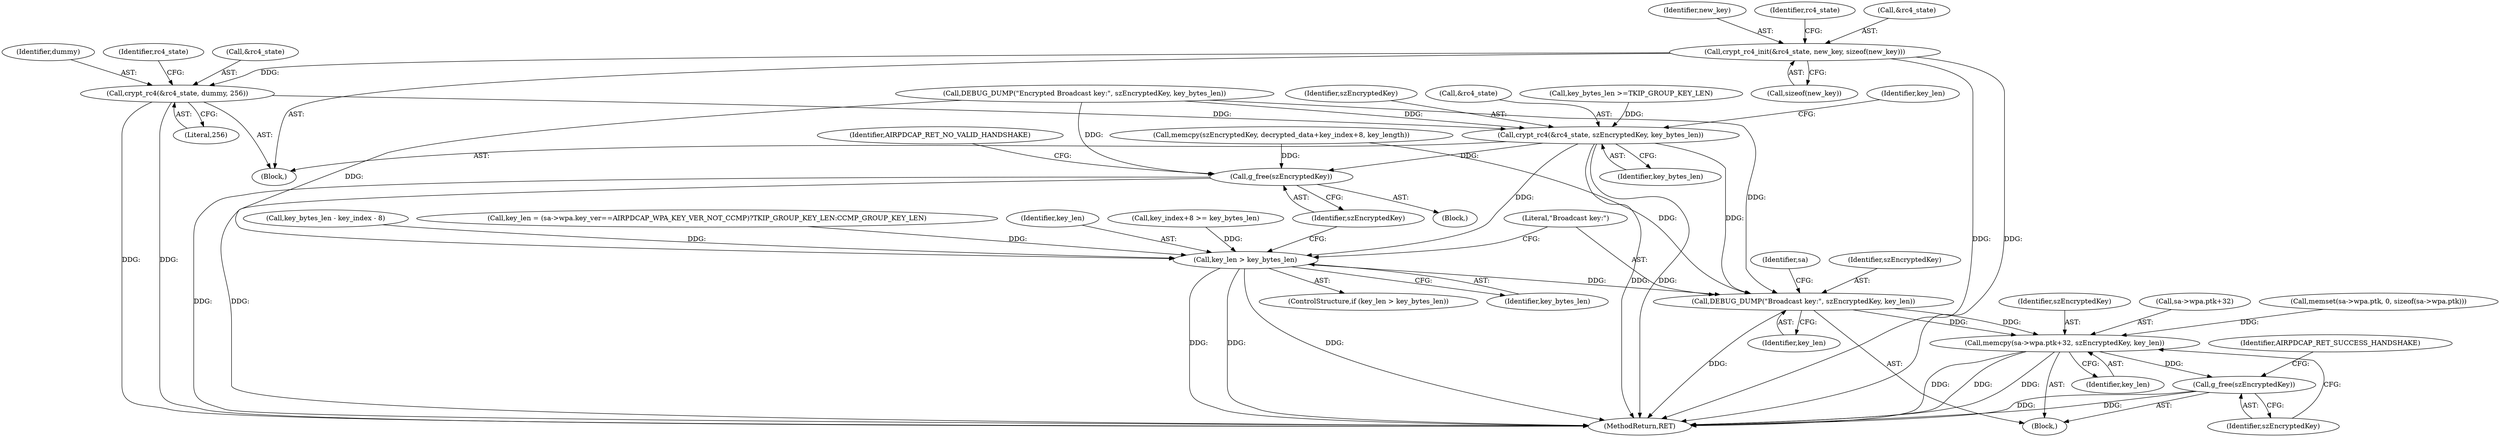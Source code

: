digraph "0_wireshark_b6d838eebf4456192360654092e5587c5207f185@API" {
"1000287" [label="(Call,crypt_rc4_init(&rc4_state, new_key, sizeof(new_key)))"];
"1000293" [label="(Call,crypt_rc4(&rc4_state, dummy, 256))"];
"1000298" [label="(Call,crypt_rc4(&rc4_state, szEncryptedKey, key_bytes_len))"];
"1000480" [label="(Call,key_len > key_bytes_len)"];
"1000488" [label="(Call,DEBUG_DUMP(\"Broadcast key:\", szEncryptedKey, key_len))"];
"1000516" [label="(Call,memcpy(sa->wpa.ptk+32, szEncryptedKey, key_len))"];
"1000526" [label="(Call,g_free(szEncryptedKey))"];
"1000484" [label="(Call,g_free(szEncryptedKey))"];
"1000481" [label="(Identifier,key_len)"];
"1000301" [label="(Identifier,szEncryptedKey)"];
"1000479" [label="(ControlStructure,if (key_len > key_bytes_len))"];
"1000411" [label="(Call,key_index+8 >= key_bytes_len)"];
"1000418" [label="(Call,key_bytes_len - key_index - 8)"];
"1000467" [label="(Call,key_len = (sa->wpa.key_ver==AIRPDCAP_WPA_KEY_VER_NOT_CCMP)?TKIP_GROUP_KEY_LEN:CCMP_GROUP_KEY_LEN)"];
"1000517" [label="(Call,sa->wpa.ptk+32)"];
"1000294" [label="(Call,&rc4_state)"];
"1000527" [label="(Identifier,szEncryptedKey)"];
"1000430" [label="(Call,memcpy(szEncryptedKey, decrypted_data+key_index+8, key_length))"];
"1000296" [label="(Identifier,dummy)"];
"1000290" [label="(Identifier,new_key)"];
"1000255" [label="(Block,)"];
"1000516" [label="(Call,memcpy(sa->wpa.ptk+32, szEncryptedKey, key_len))"];
"1000525" [label="(Identifier,key_len)"];
"1000489" [label="(Literal,\"Broadcast key:\")"];
"1000291" [label="(Call,sizeof(new_key))"];
"1000299" [label="(Call,&rc4_state)"];
"1000298" [label="(Call,crypt_rc4(&rc4_state, szEncryptedKey, key_bytes_len))"];
"1000494" [label="(Identifier,sa)"];
"1000266" [label="(Call,key_bytes_len >=TKIP_GROUP_KEY_LEN)"];
"1000529" [label="(Identifier,AIRPDCAP_RET_SUCCESS_HANDSHAKE)"];
"1000483" [label="(Block,)"];
"1000220" [label="(Call,DEBUG_DUMP(\"Encrypted Broadcast key:\", szEncryptedKey, key_bytes_len))"];
"1000503" [label="(Call,memset(sa->wpa.ptk, 0, sizeof(sa->wpa.ptk)))"];
"1000491" [label="(Identifier,key_len)"];
"1000482" [label="(Identifier,key_bytes_len)"];
"1000524" [label="(Identifier,szEncryptedKey)"];
"1000490" [label="(Identifier,szEncryptedKey)"];
"1000485" [label="(Identifier,szEncryptedKey)"];
"1000526" [label="(Call,g_free(szEncryptedKey))"];
"1000468" [label="(Identifier,key_len)"];
"1000142" [label="(Block,)"];
"1000487" [label="(Identifier,AIRPDCAP_RET_NO_VALID_HANDSHAKE)"];
"1000302" [label="(Identifier,key_bytes_len)"];
"1000480" [label="(Call,key_len > key_bytes_len)"];
"1000297" [label="(Literal,256)"];
"1000530" [label="(MethodReturn,RET)"];
"1000488" [label="(Call,DEBUG_DUMP(\"Broadcast key:\", szEncryptedKey, key_len))"];
"1000484" [label="(Call,g_free(szEncryptedKey))"];
"1000300" [label="(Identifier,rc4_state)"];
"1000287" [label="(Call,crypt_rc4_init(&rc4_state, new_key, sizeof(new_key)))"];
"1000295" [label="(Identifier,rc4_state)"];
"1000293" [label="(Call,crypt_rc4(&rc4_state, dummy, 256))"];
"1000288" [label="(Call,&rc4_state)"];
"1000287" -> "1000255"  [label="AST: "];
"1000287" -> "1000291"  [label="CFG: "];
"1000288" -> "1000287"  [label="AST: "];
"1000290" -> "1000287"  [label="AST: "];
"1000291" -> "1000287"  [label="AST: "];
"1000295" -> "1000287"  [label="CFG: "];
"1000287" -> "1000530"  [label="DDG: "];
"1000287" -> "1000530"  [label="DDG: "];
"1000287" -> "1000293"  [label="DDG: "];
"1000293" -> "1000255"  [label="AST: "];
"1000293" -> "1000297"  [label="CFG: "];
"1000294" -> "1000293"  [label="AST: "];
"1000296" -> "1000293"  [label="AST: "];
"1000297" -> "1000293"  [label="AST: "];
"1000300" -> "1000293"  [label="CFG: "];
"1000293" -> "1000530"  [label="DDG: "];
"1000293" -> "1000530"  [label="DDG: "];
"1000293" -> "1000298"  [label="DDG: "];
"1000298" -> "1000255"  [label="AST: "];
"1000298" -> "1000302"  [label="CFG: "];
"1000299" -> "1000298"  [label="AST: "];
"1000301" -> "1000298"  [label="AST: "];
"1000302" -> "1000298"  [label="AST: "];
"1000468" -> "1000298"  [label="CFG: "];
"1000298" -> "1000530"  [label="DDG: "];
"1000298" -> "1000530"  [label="DDG: "];
"1000220" -> "1000298"  [label="DDG: "];
"1000266" -> "1000298"  [label="DDG: "];
"1000298" -> "1000480"  [label="DDG: "];
"1000298" -> "1000484"  [label="DDG: "];
"1000298" -> "1000488"  [label="DDG: "];
"1000480" -> "1000479"  [label="AST: "];
"1000480" -> "1000482"  [label="CFG: "];
"1000481" -> "1000480"  [label="AST: "];
"1000482" -> "1000480"  [label="AST: "];
"1000485" -> "1000480"  [label="CFG: "];
"1000489" -> "1000480"  [label="CFG: "];
"1000480" -> "1000530"  [label="DDG: "];
"1000480" -> "1000530"  [label="DDG: "];
"1000480" -> "1000530"  [label="DDG: "];
"1000467" -> "1000480"  [label="DDG: "];
"1000220" -> "1000480"  [label="DDG: "];
"1000411" -> "1000480"  [label="DDG: "];
"1000418" -> "1000480"  [label="DDG: "];
"1000480" -> "1000488"  [label="DDG: "];
"1000488" -> "1000142"  [label="AST: "];
"1000488" -> "1000491"  [label="CFG: "];
"1000489" -> "1000488"  [label="AST: "];
"1000490" -> "1000488"  [label="AST: "];
"1000491" -> "1000488"  [label="AST: "];
"1000494" -> "1000488"  [label="CFG: "];
"1000488" -> "1000530"  [label="DDG: "];
"1000220" -> "1000488"  [label="DDG: "];
"1000430" -> "1000488"  [label="DDG: "];
"1000488" -> "1000516"  [label="DDG: "];
"1000488" -> "1000516"  [label="DDG: "];
"1000516" -> "1000142"  [label="AST: "];
"1000516" -> "1000525"  [label="CFG: "];
"1000517" -> "1000516"  [label="AST: "];
"1000524" -> "1000516"  [label="AST: "];
"1000525" -> "1000516"  [label="AST: "];
"1000527" -> "1000516"  [label="CFG: "];
"1000516" -> "1000530"  [label="DDG: "];
"1000516" -> "1000530"  [label="DDG: "];
"1000516" -> "1000530"  [label="DDG: "];
"1000503" -> "1000516"  [label="DDG: "];
"1000516" -> "1000526"  [label="DDG: "];
"1000526" -> "1000142"  [label="AST: "];
"1000526" -> "1000527"  [label="CFG: "];
"1000527" -> "1000526"  [label="AST: "];
"1000529" -> "1000526"  [label="CFG: "];
"1000526" -> "1000530"  [label="DDG: "];
"1000526" -> "1000530"  [label="DDG: "];
"1000484" -> "1000483"  [label="AST: "];
"1000484" -> "1000485"  [label="CFG: "];
"1000485" -> "1000484"  [label="AST: "];
"1000487" -> "1000484"  [label="CFG: "];
"1000484" -> "1000530"  [label="DDG: "];
"1000484" -> "1000530"  [label="DDG: "];
"1000220" -> "1000484"  [label="DDG: "];
"1000430" -> "1000484"  [label="DDG: "];
}
